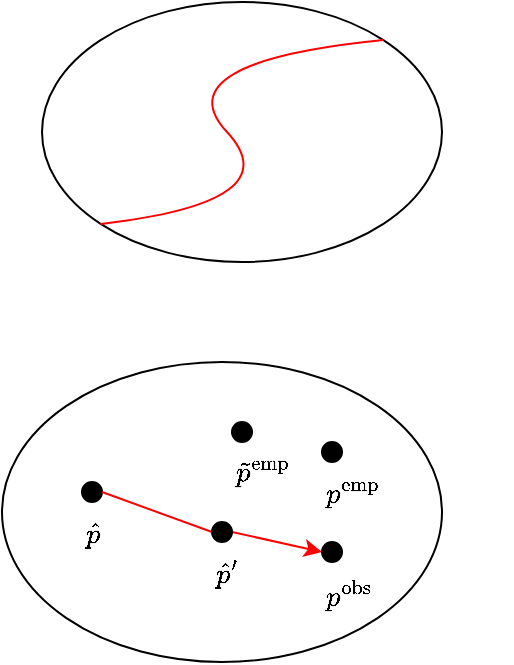 <mxfile version="21.2.8" type="device">
  <diagram name="Page-1" id="OQ6xg5ba5_ODMPmrMaXz">
    <mxGraphModel dx="2514" dy="1529" grid="1" gridSize="10" guides="1" tooltips="1" connect="1" arrows="1" fold="1" page="1" pageScale="1" pageWidth="850" pageHeight="1100" math="1" shadow="0">
      <root>
        <mxCell id="0" />
        <mxCell id="1" parent="0" />
        <mxCell id="UqHkkT2i_7Ju10MoObZu-2" value="" style="ellipse;whiteSpace=wrap;html=1;" parent="1" vertex="1">
          <mxGeometry x="230" y="280" width="200" height="130" as="geometry" />
        </mxCell>
        <mxCell id="UqHkkT2i_7Ju10MoObZu-3" value="" style="ellipse;whiteSpace=wrap;html=1;" parent="1" vertex="1">
          <mxGeometry x="210" y="460" width="220" height="150" as="geometry" />
        </mxCell>
        <mxCell id="UqHkkT2i_7Ju10MoObZu-4" value="" style="curved=1;endArrow=none;html=1;rounded=0;exitX=0;exitY=1;exitDx=0;exitDy=0;entryX=1;entryY=0;entryDx=0;entryDy=0;endFill=0;strokeColor=#ff0000;" parent="1" source="UqHkkT2i_7Ju10MoObZu-2" target="UqHkkT2i_7Ju10MoObZu-2" edge="1">
          <mxGeometry width="50" height="50" relative="1" as="geometry">
            <mxPoint x="305" y="380" as="sourcePoint" />
            <mxPoint x="355" y="330" as="targetPoint" />
            <Array as="points">
              <mxPoint x="355" y="380" />
              <mxPoint x="290" y="310" />
            </Array>
          </mxGeometry>
        </mxCell>
        <mxCell id="UqHkkT2i_7Ju10MoObZu-6" value="$$\hat{p}$$" style="ellipse;whiteSpace=wrap;html=1;aspect=fixed;fillColor=#000000;align=left;verticalAlign=top;" parent="1" vertex="1">
          <mxGeometry x="250" y="520" width="10" height="10" as="geometry" />
        </mxCell>
        <mxCell id="UqHkkT2i_7Ju10MoObZu-7" value="$$p^\text{obs}$$" style="ellipse;whiteSpace=wrap;html=1;aspect=fixed;fillColor=#000000;align=left;verticalAlign=top;" parent="1" vertex="1">
          <mxGeometry x="370" y="550" width="10" height="10" as="geometry" />
        </mxCell>
        <mxCell id="UqHkkT2i_7Ju10MoObZu-8" value="" style="endArrow=classic;html=1;rounded=0;strokeColor=#ff0000;exitX=1;exitY=0.5;exitDx=0;exitDy=0;entryX=0;entryY=0.5;entryDx=0;entryDy=0;startArrow=none;" parent="1" source="UqHkkT2i_7Ju10MoObZu-9" target="UqHkkT2i_7Ju10MoObZu-7" edge="1">
          <mxGeometry width="50" height="50" relative="1" as="geometry">
            <mxPoint x="510" y="570" as="sourcePoint" />
            <mxPoint x="560" y="520" as="targetPoint" />
          </mxGeometry>
        </mxCell>
        <mxCell id="UqHkkT2i_7Ju10MoObZu-10" value="" style="endArrow=none;html=1;rounded=0;strokeColor=#ff0000;exitX=1;exitY=0.5;exitDx=0;exitDy=0;entryX=0;entryY=0.5;entryDx=0;entryDy=0;" parent="1" source="UqHkkT2i_7Ju10MoObZu-6" target="UqHkkT2i_7Ju10MoObZu-9" edge="1">
          <mxGeometry width="50" height="50" relative="1" as="geometry">
            <mxPoint x="260" y="525" as="sourcePoint" />
            <mxPoint x="370" y="555" as="targetPoint" />
          </mxGeometry>
        </mxCell>
        <mxCell id="UqHkkT2i_7Ju10MoObZu-9" value="$$\hat{p}&#39;$$" style="ellipse;whiteSpace=wrap;html=1;aspect=fixed;fillColor=#000000;align=left;verticalAlign=top;" parent="1" vertex="1">
          <mxGeometry x="315" y="540" width="10" height="10" as="geometry" />
        </mxCell>
        <mxCell id="UqHkkT2i_7Ju10MoObZu-11" value="$$p^\text{emp}$$" style="ellipse;whiteSpace=wrap;html=1;aspect=fixed;fillColor=#000000;align=left;verticalAlign=top;" parent="1" vertex="1">
          <mxGeometry x="370" y="500" width="10" height="10" as="geometry" />
        </mxCell>
        <mxCell id="UqHkkT2i_7Ju10MoObZu-12" value="$$\tilde{p}^\text{emp}$$" style="ellipse;whiteSpace=wrap;html=1;aspect=fixed;fillColor=#000000;align=left;verticalAlign=top;" parent="1" vertex="1">
          <mxGeometry x="325" y="490" width="10" height="10" as="geometry" />
        </mxCell>
      </root>
    </mxGraphModel>
  </diagram>
</mxfile>
